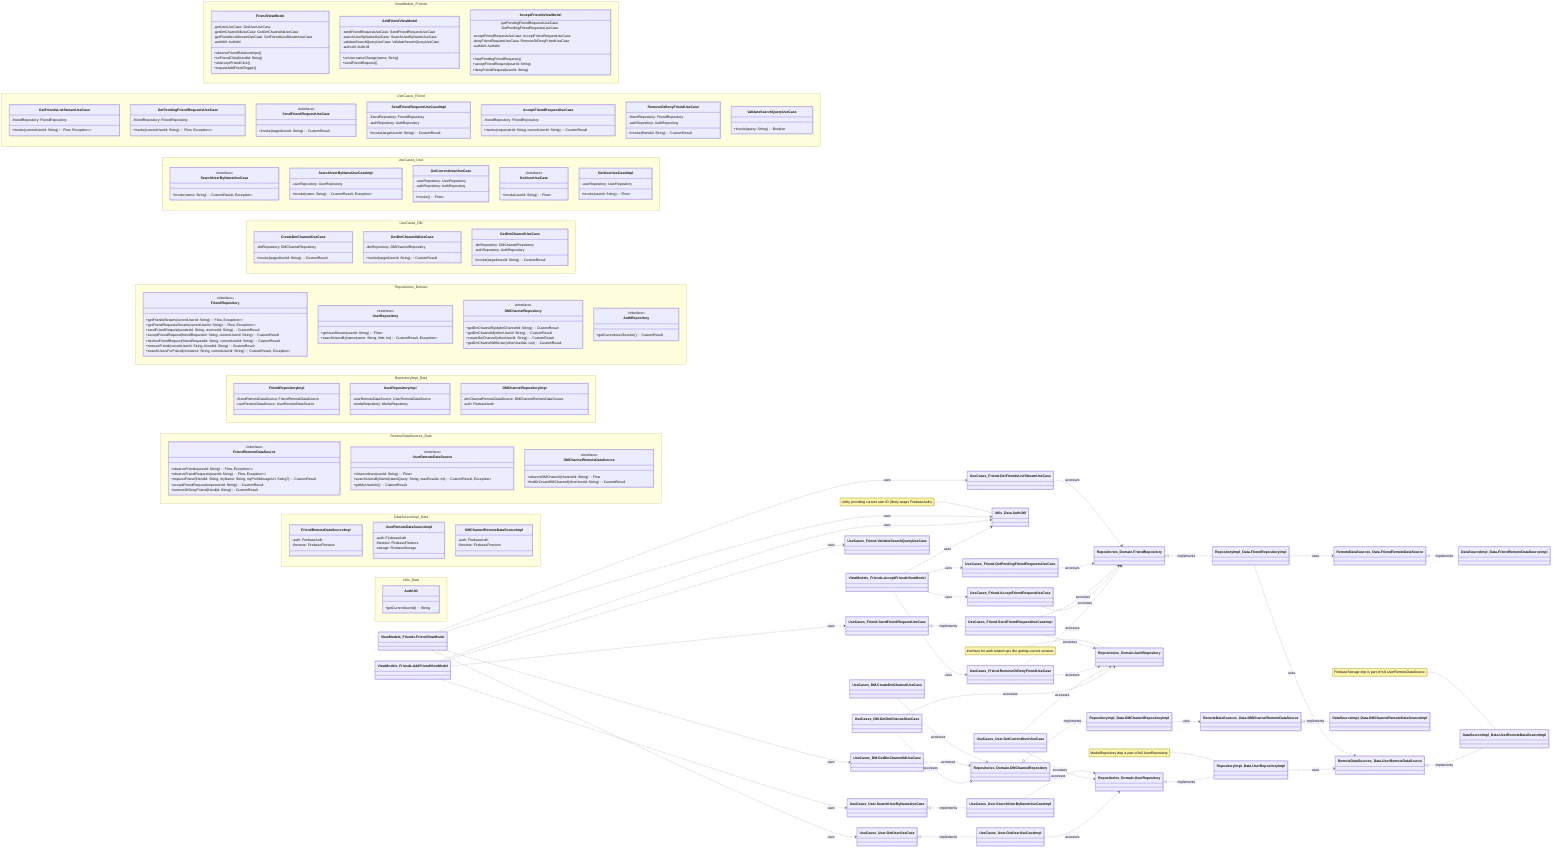 classDiagram
    title Friend Feature Architecture

    %% Feature Layer (ViewModels)
    subgraph Feature Layer - ViewModels
        direction LR
        namespace ViewModels_Friends {
            class FriendViewModel {
                -getUserUseCase: GetUserUseCase
                -getDmChannelIdUseCase: GetDmChannelIdUseCase
                -getFriendsListStreamUseCase: GetFriendsListStreamUseCase
                -authUtil: AuthUtil
                +observeFriendRelationships()
                +onFriendClick(friendId: String)
                +onAcceptFriendClick()
                +requestAddFriendToggle()
            }
            class AddFriendViewModel {
                -sendFriendRequestUseCase: SendFriendRequestUseCase
                -searchUserByNameUseCase: SearchUserByNameUseCase
                -validateSearchQueryUseCase: ValidateSearchQueryUseCase
                -authUtil: AuthUtil
                +onUsernameChange(name: String)
                +sendFriendRequest()
            }
            class AcceptFriendsViewModel {
                -getPendingFriendRequestsUseCase: GetPendingFriendRequestsUseCase
                -acceptFriendRequestUseCase: AcceptFriendRequestUseCase
                -denyFriendRequestUseCase: RemoveOrDenyFriendUseCase
                -authUtil: AuthUtil
                +loadPendingFriendRequests()
                +acceptFriendRequest(userId: String)
                +denyFriendRequest(userId: String)
            }
        }
    end

    %% Domain Layer (UseCases & Repository Interfaces)
    subgraph Domain Layer
        direction LR
        namespace UseCases_Friend {
            class GetFriendsListStreamUseCase {
                -friendRepository: FriendRepository
                +invoke(currentUserId: String): Flow<CustomResult<List<Friend>, Exception>>
            }
            class GetPendingFriendRequestsUseCase {
                -friendRepository: FriendRepository
                +invoke(currentUserId: String): Flow<CustomResult<List<Friend>, Exception>>
            }
            class SendFriendRequestUseCase {
                <<Interface>>
                +invoke(targetUserId: String): CustomResult<Unit, Exception>
            }
            class SendFriendRequestUseCaseImpl {
                -friendRepository: FriendRepository
                -authRepository: AuthRepository
                +invoke(targetUserId: String): CustomResult<Unit, Exception>
            }
            class AcceptFriendRequestUseCase {
                -friendRepository: FriendRepository
                +invoke(requesterId: String, currentUserId: String): CustomResult<Unit, Exception>
            }
            class RemoveOrDenyFriendUseCase {
                -friendRepository: FriendRepository
                -authRepository: AuthRepository
                +invoke(friendId: String): CustomResult<Unit, Exception>
            }
            class ValidateSearchQueryUseCase {
                +invoke(query: String): Boolean
            }
        }
        namespace UseCases_User {
            class SearchUserByNameUseCase {
                <<Interface>>
                +invoke(name: String): CustomResult<List<User>, Exception>
            }
            class SearchUserByNameUseCaseImpl {
                -userRepository: UserRepository
                +invoke(name: String): CustomResult<List<User>, Exception>
            }
            class GetCurrentUserUseCase {
                -userRepository: UserRepository
                -authRepository: AuthRepository
                +invoke(): Flow<CustomResult<User, Exception>>
            }
            class GetUserUseCase {
                <<Interface>>
                +invoke(userId: String): Flow<CustomResult<User, Exception>>
            }
            class GetUserUseCaseImpl {
                -userRepository: UserRepository
                +invoke(userId: String): Flow<CustomResult<User, Exception>>
            }
        }
        namespace UseCases_DM {
             class CreateDmChannelUseCase {
                -dmRepository: DMChannelRepository
                +invoke(targetUserId: String): CustomResult<DMChannel, Exception>
            }
            class GetDmChannelIdUseCase {
                -dmRepository: DMChannelRepository
                +invoke(targetUserId: String): CustomResult<String, Exception>
            }
            class GetDmChannelUseCase {
                -dmRepository: DMChannelRepository
                -authRepository: AuthRepository
                +invoke(targetUserId: String): CustomResult<DMChannel, Exception>
            }
        }

        namespace Repositories_Domain {
            class FriendRepository {
                <<Interface>>
                +getFriendsStream(currentUserId: String): Flow<CustomResult<List<Friend>, Exception>>
                +getFriendRequestsStream(currentUserId: String): Flow<CustomResult<List<FriendStatus>, Exception>>
                +sendFriendRequest(senderId: String, receiverId: String): CustomResult<Unit, Exception>
                +acceptFriendRequest(friendRequestId: String, currentUserId: String): CustomResult<Unit, Exception>
                +declineFriendRequest(friendRequestId: String, currentUserId: String): CustomResult<Unit, Exception>
                +removeFriend(currentUserId: String, friendId: String): CustomResult<Unit, Exception>
                +searchUsersForFriend(nickname: String, currentUserId: String): CustomResult<List<User>, Exception>
            }
            class UserRepository {
                <<Interface>>
                +getUserStream(userId: String): Flow<CustomResult<User, Exception>>
                +searchUsersByName(name: String, limit: Int): CustomResult<List<User>, Exception>
            }
            class DMChannelRepository {
                <<Interface>>
                +getDmChannelById(dmChannelId: String): CustomResult<DMChannel, Exception>
                +getDmChannelId(otherUserId: String): CustomResult<String, Exception>
                +createDmChannel(otherUserId: String): CustomResult<String, Exception>
                +getDmChannelWithUser(otherUserIds: List<String>): CustomResult<DMChannel, Exception>
            }
            class AuthRepository {
                <<Interface>>
                +getCurrentUserSession(): CustomResult<UserSession, Exception>
            }
        }
    end

    %% Data Layer
    subgraph Data Layer
        direction LR
        namespace RepositoryImpl_Data {
            class FriendRepositoryImpl {
                -friendRemoteDataSource: FriendRemoteDataSource
                -userRemoteDataSource: UserRemoteDataSource
            }
            class UserRepositoryImpl {
                -userRemoteDataSource: UserRemoteDataSource
                -mediaRepository: MediaRepository
            }
            class DMChannelRepositoryImpl {
                -dmChannelRemoteDataSource: DMChannelRemoteDataSource
                -auth: FirebaseAuth
            }
        }

        namespace RemoteDataSources_Data {
            class FriendRemoteDataSource {
                <<Interface>>
                +observeFriends(userId: String): Flow<CustomResult<List<FriendDTO>, Exception>>
                +observeFriendRequests(userId: String): Flow<CustomResult<List<FriendDTO>, Exception>>
                +requestFriend(friendId: String, myName: String, myProfileImageUrl: String?): CustomResult<Unit, Exception>
                +acceptFriendRequest(requesterId: String): CustomResult<Unit, Exception>
                +removeOrDenyFriend(friendId: String): CustomResult<Unit, Exception>
            }
            class UserRemoteDataSource {
                <<Interface>>
                +observeUser(userId: String): Flow<CustomResult<UserDTO, Exception>>
                +searchUsersByName(nameQuery: String, maxResults: Int): CustomResult<List<UserDTO>, Exception>
                +getMyUserInfo(): CustomResult<UserDTO, Exception>
            }
            class DMChannelRemoteDataSource {
                <<Interface>>
                +observeDMChannel(channelId: String): Flow<DMChannelDTO?>
                +findOrCreateDMChannel(otherUserId: String): CustomResult<String, Exception>
            }
        }

        namespace DataSourceImpl_Data {
            class FriendRemoteDataSourceImpl {
                -auth: FirebaseAuth
                -firestore: FirebaseFirestore
            }
            class UserRemoteDataSourceImpl {
                -auth: FirebaseAuth
                -firestore: FirebaseFirestore
                -storage: FirebaseStorage
            }
            class DMChannelRemoteDataSourceImpl {
                -auth: FirebaseAuth
                -firestore: FirebaseFirestore
            }
        }
        namespace Utils_Data {
            class AuthUtil {
                 +getCurrentUserId(): String
            }
        }
    end

    %% ===== Relationships =====
    %% ViewModel -> UseCase & Utils
    ViewModels_Friends.FriendViewModel ..> UseCases_Friend.GetFriendsListStreamUseCase : uses
    ViewModels_Friends.FriendViewModel ..> UseCases_User.GetUserUseCase : uses
    ViewModels_Friends.FriendViewModel ..> UseCases_DM.GetDmChannelIdUseCase : uses
    ViewModels_Friends.FriendViewModel ..> Utils_Data.AuthUtil : uses

    ViewModels_Friends.AddFriendViewModel ..> UseCases_Friend.SendFriendRequestUseCase : uses
    ViewModels_Friends.AddFriendViewModel ..> UseCases_User.SearchUserByNameUseCase : uses
    ViewModels_Friends.AddFriendViewModel ..> UseCases_Friend.ValidateSearchQueryUseCase : uses
    ViewModels_Friends.AddFriendViewModel ..> Utils_Data.AuthUtil : uses

    ViewModels_Friends.AcceptFriendsViewModel ..> UseCases_Friend.GetPendingFriendRequestsUseCase : uses
    ViewModels_Friends.AcceptFriendsViewModel ..> UseCases_Friend.AcceptFriendRequestUseCase : uses
    ViewModels_Friends.AcceptFriendsViewModel ..> UseCases_Friend.RemoveOrDenyFriendUseCase : uses
    ViewModels_Friends.AcceptFriendsViewModel ..> Utils_Data.AuthUtil : uses

    %% UseCase -> Repository Interface
    UseCases_Friend.GetFriendsListStreamUseCase ..> Repositories_Domain.FriendRepository : accesses
    UseCases_Friend.GetPendingFriendRequestsUseCase ..> Repositories_Domain.FriendRepository : accesses
    UseCases_Friend.SendFriendRequestUseCaseImpl ..> Repositories_Domain.FriendRepository : accesses
    UseCases_Friend.SendFriendRequestUseCaseImpl ..> Repositories_Domain.AuthRepository : accesses
    UseCases_Friend.AcceptFriendRequestUseCase ..> Repositories_Domain.FriendRepository : accesses
    UseCases_Friend.RemoveOrDenyFriendUseCase ..> Repositories_Domain.FriendRepository : accesses
    UseCases_Friend.RemoveOrDenyFriendUseCase ..> Repositories_Domain.AuthRepository : accesses

    UseCases_User.SearchUserByNameUseCaseImpl ..> Repositories_Domain.UserRepository : accesses
    UseCases_User.GetCurrentUserUseCase ..> Repositories_Domain.UserRepository : accesses
    UseCases_User.GetCurrentUserUseCase ..> Repositories_Domain.AuthRepository : accesses
    UseCases_User.GetUserUseCaseImpl ..> Repositories_Domain.UserRepository : accesses

    UseCases_DM.CreateDmChannelUseCase ..> Repositories_Domain.DMChannelRepository : accesses
    UseCases_DM.GetDmChannelIdUseCase ..> Repositories_Domain.DMChannelRepository : accesses
    UseCases_DM.GetDmChannelUseCase ..> Repositories_Domain.DMChannelRepository : accesses
    UseCases_DM.GetDmChannelUseCase ..> Repositories_Domain.AuthRepository : accesses

    UseCases_Friend.SendFriendRequestUseCase <|.. UseCases_Friend.SendFriendRequestUseCaseImpl : implements
    UseCases_User.SearchUserByNameUseCase <|.. UseCases_User.SearchUserByNameUseCaseImpl : implements
    UseCases_User.GetUserUseCase <|.. UseCases_User.GetUserUseCaseImpl : implements

    %% Repository Implementation -> Repository Interface
    Repositories_Domain.FriendRepository <|.. RepositoryImpl_Data.FriendRepositoryImpl : implements
    Repositories_Domain.UserRepository <|.. RepositoryImpl_Data.UserRepositoryImpl : implements
    Repositories_Domain.DMChannelRepository <|.. RepositoryImpl_Data.DMChannelRepositoryImpl : implements

    %% Repository Implementation -> DataSource Interface
    RepositoryImpl_Data.FriendRepositoryImpl ..> RemoteDataSources_Data.FriendRemoteDataSource : uses
    RepositoryImpl_Data.FriendRepositoryImpl ..> RemoteDataSources_Data.UserRemoteDataSource : uses
    RepositoryImpl_Data.UserRepositoryImpl ..> RemoteDataSources_Data.UserRemoteDataSource : uses
    RepositoryImpl_Data.DMChannelRepositoryImpl ..> RemoteDataSources_Data.DMChannelRemoteDataSource : uses

    %% DataSource Implementation -> DataSource Interface
    RemoteDataSources_Data.FriendRemoteDataSource <|.. DataSourceImpl_Data.FriendRemoteDataSourceImpl : implements
    RemoteDataSources_Data.UserRemoteDataSource <|.. DataSourceImpl_Data.UserRemoteDataSourceImpl : implements
    RemoteDataSources_Data.DMChannelRemoteDataSource <|.. DataSourceImpl_Data.DMChannelRemoteDataSourceImpl : implements

    note for Utils_Data.AuthUtil "Utility providing current user ID (likely wraps FirebaseAuth)."
    note for Repositories_Domain.AuthRepository "Interface for auth related ops like getting current session."
    note for RepositoryImpl_Data.UserRepositoryImpl "MediaRepository dep is part of full UserRepository."
    note for DataSourceImpl_Data.UserRemoteDataSourceImpl "FirebaseStorage dep is part of full UserRemoteDataSource."